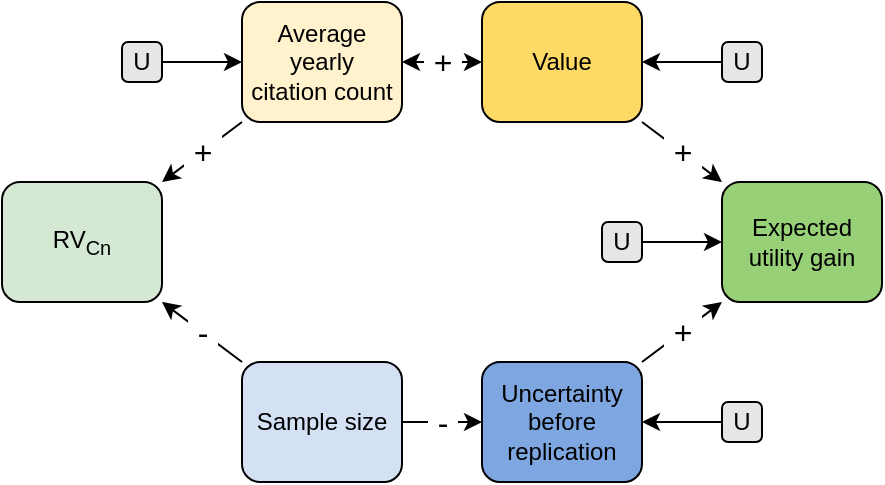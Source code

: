 <mxfile version="14.5.1" type="device"><diagram id="THrr8VX86MCowjk6Php6" name="Page-1"><mxGraphModel dx="813" dy="470" grid="1" gridSize="10" guides="1" tooltips="1" connect="1" arrows="1" fold="1" page="1" pageScale="1" pageWidth="827" pageHeight="1169" math="0" shadow="0"><root><mxCell id="0"/><mxCell id="1" parent="0"/><mxCell id="w7raIkkfixqdCEbUSWJt-1" value="Expected utility gain" style="rounded=1;whiteSpace=wrap;html=1;fillColor=#97D077;" parent="1" vertex="1"><mxGeometry x="480" y="230" width="80" height="60" as="geometry"/></mxCell><mxCell id="w7raIkkfixqdCEbUSWJt-2" value="Uncertainty before replication" style="rounded=1;whiteSpace=wrap;html=1;fillColor=#7EA6E0;" parent="1" vertex="1"><mxGeometry x="360" y="320" width="80" height="60" as="geometry"/></mxCell><mxCell id="w7raIkkfixqdCEbUSWJt-3" value="Value" style="rounded=1;whiteSpace=wrap;html=1;fillColor=#FFD966;" parent="1" vertex="1"><mxGeometry x="360" y="140" width="80" height="60" as="geometry"/></mxCell><mxCell id="w7raIkkfixqdCEbUSWJt-4" value="RV&lt;sub&gt;Cn&lt;/sub&gt;" style="rounded=1;whiteSpace=wrap;html=1;fillColor=#D5E8D4;" parent="1" vertex="1"><mxGeometry x="120" y="230" width="80" height="60" as="geometry"/></mxCell><mxCell id="w7raIkkfixqdCEbUSWJt-20" value="Average yearly &lt;br&gt;citation count" style="rounded=1;whiteSpace=wrap;html=1;fillColor=#FFF2CC;" parent="1" vertex="1"><mxGeometry x="240" y="140" width="80" height="60" as="geometry"/></mxCell><mxCell id="w7raIkkfixqdCEbUSWJt-21" value="Sample size" style="rounded=1;whiteSpace=wrap;html=1;fillColor=#D4E1F5;" parent="1" vertex="1"><mxGeometry x="240" y="320" width="80" height="60" as="geometry"/></mxCell><mxCell id="w7raIkkfixqdCEbUSWJt-40" value="" style="endArrow=classic;html=1;" parent="1" source="w7raIkkfixqdCEbUSWJt-2" target="w7raIkkfixqdCEbUSWJt-1" edge="1"><mxGeometry relative="1" as="geometry"><mxPoint x="300" y="270" as="sourcePoint"/><mxPoint x="400" y="270" as="targetPoint"/></mxGeometry></mxCell><mxCell id="w7raIkkfixqdCEbUSWJt-41" value="&lt;span style=&quot;font-size: 16px&quot;&gt;&amp;nbsp;+&amp;nbsp;&lt;/span&gt;" style="edgeLabel;resizable=0;html=1;align=center;verticalAlign=middle;" parent="w7raIkkfixqdCEbUSWJt-40" connectable="0" vertex="1"><mxGeometry relative="1" as="geometry"/></mxCell><mxCell id="w7raIkkfixqdCEbUSWJt-44" value="" style="endArrow=classic;html=1;" parent="1" source="w7raIkkfixqdCEbUSWJt-3" target="w7raIkkfixqdCEbUSWJt-1" edge="1"><mxGeometry relative="1" as="geometry"><mxPoint x="450" y="238" as="sourcePoint"/><mxPoint x="490" y="254" as="targetPoint"/></mxGeometry></mxCell><mxCell id="w7raIkkfixqdCEbUSWJt-45" value="&lt;span style=&quot;font-size: 16px&quot;&gt;&amp;nbsp;+&amp;nbsp;&lt;/span&gt;" style="edgeLabel;resizable=0;html=1;align=center;verticalAlign=middle;" parent="w7raIkkfixqdCEbUSWJt-44" connectable="0" vertex="1"><mxGeometry relative="1" as="geometry"/></mxCell><mxCell id="w7raIkkfixqdCEbUSWJt-46" value="" style="endArrow=classic;html=1;" parent="1" source="w7raIkkfixqdCEbUSWJt-21" target="w7raIkkfixqdCEbUSWJt-4" edge="1"><mxGeometry relative="1" as="geometry"><mxPoint x="450" y="238" as="sourcePoint"/><mxPoint x="490" y="254" as="targetPoint"/></mxGeometry></mxCell><mxCell id="w7raIkkfixqdCEbUSWJt-47" value="&lt;span style=&quot;font-size: 16px&quot;&gt;&amp;nbsp;-&amp;nbsp;&lt;/span&gt;" style="edgeLabel;resizable=0;html=1;align=center;verticalAlign=middle;" parent="w7raIkkfixqdCEbUSWJt-46" connectable="0" vertex="1"><mxGeometry relative="1" as="geometry"/></mxCell><mxCell id="w7raIkkfixqdCEbUSWJt-48" value="" style="endArrow=classic;html=1;" parent="1" source="w7raIkkfixqdCEbUSWJt-20" target="w7raIkkfixqdCEbUSWJt-4" edge="1"><mxGeometry relative="1" as="geometry"><mxPoint x="270" y="350" as="sourcePoint"/><mxPoint x="210" y="254" as="targetPoint"/></mxGeometry></mxCell><mxCell id="w7raIkkfixqdCEbUSWJt-49" value="&lt;span style=&quot;font-size: 16px&quot;&gt;&amp;nbsp;+&amp;nbsp;&lt;/span&gt;" style="edgeLabel;resizable=0;html=1;align=center;verticalAlign=middle;" parent="w7raIkkfixqdCEbUSWJt-48" connectable="0" vertex="1"><mxGeometry relative="1" as="geometry"/></mxCell><mxCell id="w7raIkkfixqdCEbUSWJt-51" value="" style="endArrow=classic;html=1;startArrow=classic;startFill=1;" parent="1" source="w7raIkkfixqdCEbUSWJt-3" target="w7raIkkfixqdCEbUSWJt-20" edge="1"><mxGeometry relative="1" as="geometry"><mxPoint x="250" y="196.667" as="sourcePoint"/><mxPoint x="210" y="213.333" as="targetPoint"/><Array as="points"/></mxGeometry></mxCell><mxCell id="w7raIkkfixqdCEbUSWJt-52" value="&amp;nbsp;+&amp;nbsp;" style="edgeLabel;resizable=0;html=1;align=center;verticalAlign=middle;fontSize=16;" parent="w7raIkkfixqdCEbUSWJt-51" connectable="0" vertex="1"><mxGeometry relative="1" as="geometry"/></mxCell><mxCell id="w7raIkkfixqdCEbUSWJt-54" value="" style="endArrow=classic;html=1;" parent="1" source="w7raIkkfixqdCEbUSWJt-21" target="w7raIkkfixqdCEbUSWJt-2" edge="1"><mxGeometry relative="1" as="geometry"><mxPoint x="370" y="260" as="sourcePoint"/><mxPoint x="350" y="320" as="targetPoint"/><Array as="points"><mxPoint x="340" y="350"/></Array></mxGeometry></mxCell><mxCell id="w7raIkkfixqdCEbUSWJt-55" value="&amp;nbsp;-&amp;nbsp;" style="edgeLabel;resizable=0;html=1;align=center;verticalAlign=middle;fontSize=16;" parent="w7raIkkfixqdCEbUSWJt-54" connectable="0" vertex="1"><mxGeometry relative="1" as="geometry"/></mxCell><mxCell id="w7raIkkfixqdCEbUSWJt-58" style="edgeStyle=orthogonalEdgeStyle;rounded=0;orthogonalLoop=1;jettySize=auto;html=1;fontSize=16;" parent="1" source="w7raIkkfixqdCEbUSWJt-56" target="w7raIkkfixqdCEbUSWJt-1" edge="1"><mxGeometry relative="1" as="geometry"/></mxCell><mxCell id="w7raIkkfixqdCEbUSWJt-56" value="U" style="rounded=1;whiteSpace=wrap;html=1;fillColor=#E6E6E6;" parent="1" vertex="1"><mxGeometry x="420" y="250" width="20" height="20" as="geometry"/></mxCell><mxCell id="w7raIkkfixqdCEbUSWJt-64" style="edgeStyle=orthogonalEdgeStyle;rounded=0;orthogonalLoop=1;jettySize=auto;html=1;fontSize=16;" parent="1" source="w7raIkkfixqdCEbUSWJt-59" target="w7raIkkfixqdCEbUSWJt-20" edge="1"><mxGeometry relative="1" as="geometry"/></mxCell><mxCell id="w7raIkkfixqdCEbUSWJt-59" value="U" style="rounded=1;whiteSpace=wrap;html=1;fillColor=#E6E6E6;" parent="1" vertex="1"><mxGeometry x="180" y="160" width="20" height="20" as="geometry"/></mxCell><mxCell id="w7raIkkfixqdCEbUSWJt-62" value="" style="edgeStyle=orthogonalEdgeStyle;rounded=0;orthogonalLoop=1;jettySize=auto;html=1;fontSize=16;" parent="1" source="w7raIkkfixqdCEbUSWJt-63" target="w7raIkkfixqdCEbUSWJt-2" edge="1"><mxGeometry relative="1" as="geometry"><mxPoint x="600" y="350" as="sourcePoint"/><Array as="points"/></mxGeometry></mxCell><mxCell id="w7raIkkfixqdCEbUSWJt-63" value="U" style="rounded=1;whiteSpace=wrap;html=1;fillColor=#E6E6E6;" parent="1" vertex="1"><mxGeometry x="480" y="340" width="20" height="20" as="geometry"/></mxCell><mxCell id="jeFfI7UiG5va0VvrFAVY-1" value="U" style="rounded=1;whiteSpace=wrap;html=1;fillColor=#E6E6E6;" parent="1" vertex="1"><mxGeometry x="480" y="160" width="20" height="20" as="geometry"/></mxCell><mxCell id="jeFfI7UiG5va0VvrFAVY-3" value="" style="edgeStyle=orthogonalEdgeStyle;rounded=0;orthogonalLoop=1;jettySize=auto;html=1;fontSize=16;" parent="1" source="jeFfI7UiG5va0VvrFAVY-1" target="w7raIkkfixqdCEbUSWJt-3" edge="1"><mxGeometry relative="1" as="geometry"><mxPoint x="480" y="169.71" as="sourcePoint"/><Array as="points"/><mxPoint x="380" y="169.71" as="targetPoint"/></mxGeometry></mxCell></root></mxGraphModel></diagram></mxfile>